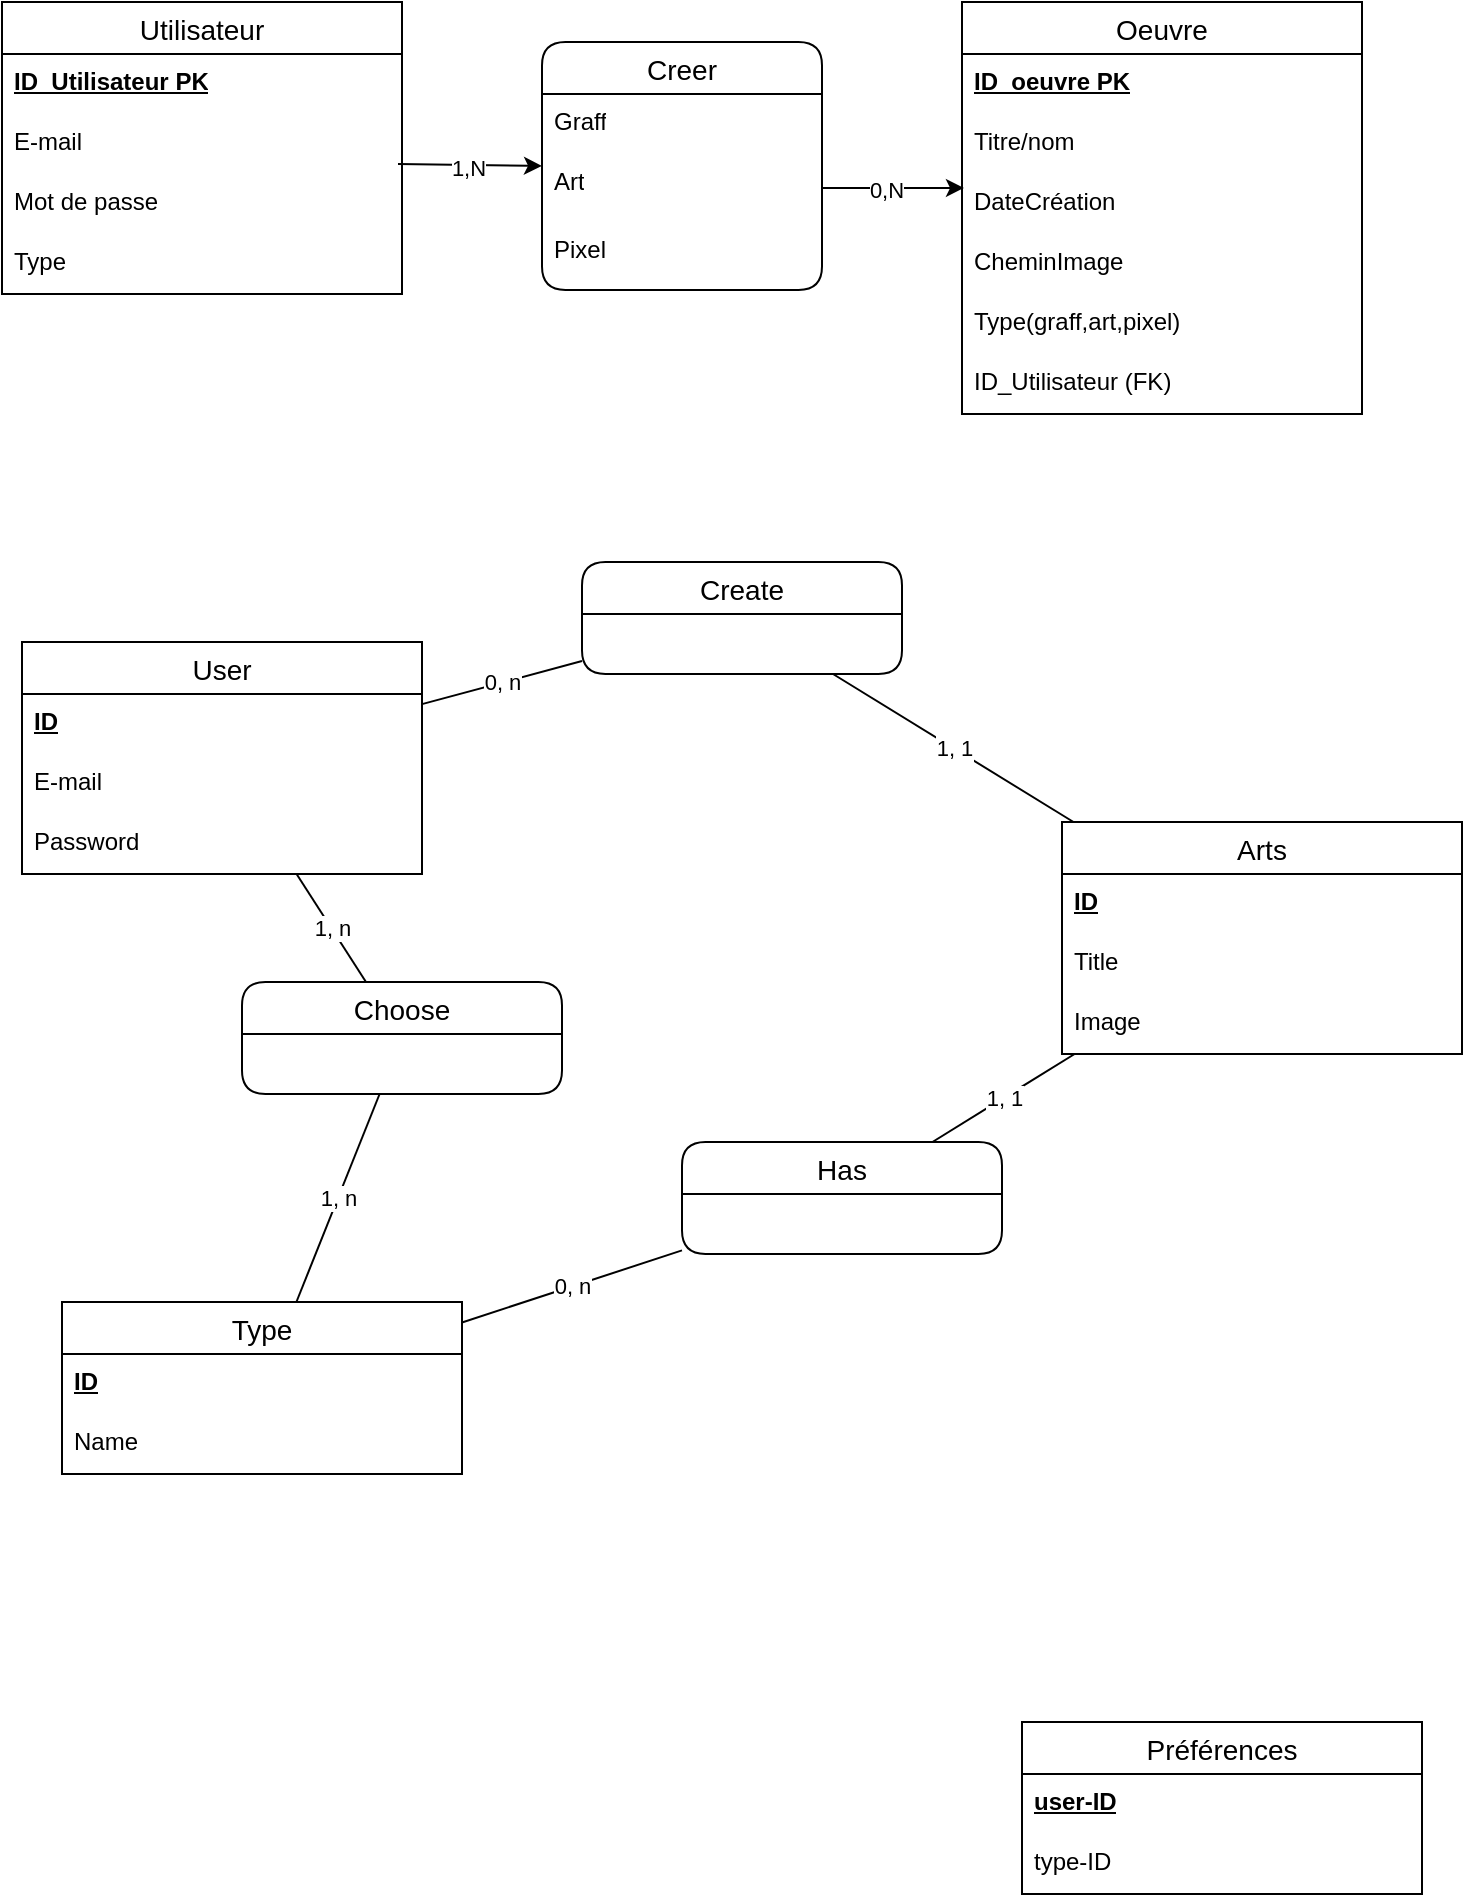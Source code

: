 <mxfile version="21.6.9" type="google">
  <diagram name="Page-1" id="vK4aToeHueu7soDHydmo">
    <mxGraphModel dx="880" dy="446" grid="1" gridSize="10" guides="1" tooltips="1" connect="1" arrows="1" fold="1" page="1" pageScale="1" pageWidth="827" pageHeight="1169" math="0" shadow="0">
      <root>
        <mxCell id="0" />
        <mxCell id="1" parent="0" />
        <mxCell id="CGCOkZ0FMvzYY2Kh0x0B-1" value="Utilisateur" style="swimlane;fontStyle=0;childLayout=stackLayout;horizontal=1;startSize=26;horizontalStack=0;resizeParent=1;resizeParentMax=0;resizeLast=0;collapsible=1;marginBottom=0;align=center;fontSize=14;" vertex="1" parent="1">
          <mxGeometry x="50" y="280" width="200" height="146" as="geometry" />
        </mxCell>
        <mxCell id="CGCOkZ0FMvzYY2Kh0x0B-2" value="&lt;u style=&quot;border-color: var(--border-color);&quot;&gt;&lt;b style=&quot;border-color: var(--border-color);&quot;&gt;ID_Utilisateur PK&lt;/b&gt;&lt;/u&gt;" style="text;strokeColor=none;fillColor=none;spacingLeft=4;spacingRight=4;overflow=hidden;rotatable=0;points=[[0,0.5],[1,0.5]];portConstraint=eastwest;fontSize=12;whiteSpace=wrap;html=1;" vertex="1" parent="CGCOkZ0FMvzYY2Kh0x0B-1">
          <mxGeometry y="26" width="200" height="30" as="geometry" />
        </mxCell>
        <mxCell id="CGCOkZ0FMvzYY2Kh0x0B-4" value="E-mail" style="text;strokeColor=none;fillColor=none;spacingLeft=4;spacingRight=4;overflow=hidden;rotatable=0;points=[[0,0.5],[1,0.5]];portConstraint=eastwest;fontSize=12;whiteSpace=wrap;html=1;" vertex="1" parent="CGCOkZ0FMvzYY2Kh0x0B-1">
          <mxGeometry y="56" width="200" height="30" as="geometry" />
        </mxCell>
        <mxCell id="CGCOkZ0FMvzYY2Kh0x0B-5" value="Mot de passe" style="text;strokeColor=none;fillColor=none;spacingLeft=4;spacingRight=4;overflow=hidden;rotatable=0;points=[[0,0.5],[1,0.5]];portConstraint=eastwest;fontSize=12;whiteSpace=wrap;html=1;" vertex="1" parent="CGCOkZ0FMvzYY2Kh0x0B-1">
          <mxGeometry y="86" width="200" height="30" as="geometry" />
        </mxCell>
        <mxCell id="CGCOkZ0FMvzYY2Kh0x0B-6" value="Type" style="text;strokeColor=none;fillColor=none;spacingLeft=4;spacingRight=4;overflow=hidden;rotatable=0;points=[[0,0.5],[1,0.5]];portConstraint=eastwest;fontSize=12;whiteSpace=wrap;html=1;" vertex="1" parent="CGCOkZ0FMvzYY2Kh0x0B-1">
          <mxGeometry y="116" width="200" height="30" as="geometry" />
        </mxCell>
        <mxCell id="CGCOkZ0FMvzYY2Kh0x0B-24" value="Oeuvre" style="swimlane;fontStyle=0;childLayout=stackLayout;horizontal=1;startSize=26;horizontalStack=0;resizeParent=1;resizeParentMax=0;resizeLast=0;collapsible=1;marginBottom=0;align=center;fontSize=14;" vertex="1" parent="1">
          <mxGeometry x="530" y="280" width="200" height="206" as="geometry" />
        </mxCell>
        <mxCell id="CGCOkZ0FMvzYY2Kh0x0B-25" value="&lt;u&gt;&lt;b&gt;ID_oeuvre PK&lt;/b&gt;&lt;/u&gt;" style="text;strokeColor=none;fillColor=none;spacingLeft=4;spacingRight=4;overflow=hidden;rotatable=0;points=[[0,0.5],[1,0.5]];portConstraint=eastwest;fontSize=12;whiteSpace=wrap;html=1;" vertex="1" parent="CGCOkZ0FMvzYY2Kh0x0B-24">
          <mxGeometry y="26" width="200" height="30" as="geometry" />
        </mxCell>
        <mxCell id="CGCOkZ0FMvzYY2Kh0x0B-26" value="Titre/nom" style="text;strokeColor=none;fillColor=none;spacingLeft=4;spacingRight=4;overflow=hidden;rotatable=0;points=[[0,0.5],[1,0.5]];portConstraint=eastwest;fontSize=12;whiteSpace=wrap;html=1;" vertex="1" parent="CGCOkZ0FMvzYY2Kh0x0B-24">
          <mxGeometry y="56" width="200" height="30" as="geometry" />
        </mxCell>
        <mxCell id="CGCOkZ0FMvzYY2Kh0x0B-27" value="DateCréation" style="text;strokeColor=none;fillColor=none;spacingLeft=4;spacingRight=4;overflow=hidden;rotatable=0;points=[[0,0.5],[1,0.5]];portConstraint=eastwest;fontSize=12;whiteSpace=wrap;html=1;" vertex="1" parent="CGCOkZ0FMvzYY2Kh0x0B-24">
          <mxGeometry y="86" width="200" height="30" as="geometry" />
        </mxCell>
        <mxCell id="CGCOkZ0FMvzYY2Kh0x0B-28" value="CheminImage" style="text;strokeColor=none;fillColor=none;spacingLeft=4;spacingRight=4;overflow=hidden;rotatable=0;points=[[0,0.5],[1,0.5]];portConstraint=eastwest;fontSize=12;whiteSpace=wrap;html=1;" vertex="1" parent="CGCOkZ0FMvzYY2Kh0x0B-24">
          <mxGeometry y="116" width="200" height="30" as="geometry" />
        </mxCell>
        <mxCell id="CGCOkZ0FMvzYY2Kh0x0B-29" value="Type(graff,art,pixel)" style="text;strokeColor=none;fillColor=none;spacingLeft=4;spacingRight=4;overflow=hidden;rotatable=0;points=[[0,0.5],[1,0.5]];portConstraint=eastwest;fontSize=12;whiteSpace=wrap;html=1;" vertex="1" parent="CGCOkZ0FMvzYY2Kh0x0B-24">
          <mxGeometry y="146" width="200" height="30" as="geometry" />
        </mxCell>
        <mxCell id="CGCOkZ0FMvzYY2Kh0x0B-30" value="ID_Utilisateur (FK)" style="text;strokeColor=none;fillColor=none;spacingLeft=4;spacingRight=4;overflow=hidden;rotatable=0;points=[[0,0.5],[1,0.5]];portConstraint=eastwest;fontSize=12;whiteSpace=wrap;html=1;" vertex="1" parent="CGCOkZ0FMvzYY2Kh0x0B-24">
          <mxGeometry y="176" width="200" height="30" as="geometry" />
        </mxCell>
        <mxCell id="CGCOkZ0FMvzYY2Kh0x0B-32" value="Creer" style="swimlane;fontStyle=0;childLayout=stackLayout;horizontal=1;startSize=26;horizontalStack=0;resizeParent=1;resizeParentMax=0;resizeLast=0;collapsible=1;marginBottom=0;align=center;fontSize=14;rounded=1;" vertex="1" parent="1">
          <mxGeometry x="320" y="300" width="140" height="124" as="geometry" />
        </mxCell>
        <mxCell id="CGCOkZ0FMvzYY2Kh0x0B-34" value="Graff" style="text;strokeColor=none;fillColor=none;spacingLeft=4;spacingRight=4;overflow=hidden;rotatable=0;points=[[0,0.5],[1,0.5]];portConstraint=eastwest;fontSize=12;whiteSpace=wrap;html=1;" vertex="1" parent="CGCOkZ0FMvzYY2Kh0x0B-32">
          <mxGeometry y="26" width="140" height="30" as="geometry" />
        </mxCell>
        <mxCell id="CGCOkZ0FMvzYY2Kh0x0B-35" value="Art&lt;br&gt;" style="text;strokeColor=none;fillColor=none;spacingLeft=4;spacingRight=4;overflow=hidden;rotatable=0;points=[[0,0.5],[1,0.5]];portConstraint=eastwest;fontSize=12;whiteSpace=wrap;html=1;" vertex="1" parent="CGCOkZ0FMvzYY2Kh0x0B-32">
          <mxGeometry y="56" width="140" height="34" as="geometry" />
        </mxCell>
        <mxCell id="CGCOkZ0FMvzYY2Kh0x0B-38" value="Pixel" style="text;strokeColor=none;fillColor=none;spacingLeft=4;spacingRight=4;overflow=hidden;rotatable=0;points=[[0,0.5],[1,0.5]];portConstraint=eastwest;fontSize=12;whiteSpace=wrap;html=1;" vertex="1" parent="CGCOkZ0FMvzYY2Kh0x0B-32">
          <mxGeometry y="90" width="140" height="34" as="geometry" />
        </mxCell>
        <mxCell id="CGCOkZ0FMvzYY2Kh0x0B-40" style="edgeStyle=orthogonalEdgeStyle;rounded=0;orthogonalLoop=1;jettySize=auto;html=1;exitX=0.99;exitY=0.833;exitDx=0;exitDy=0;exitPerimeter=0;" edge="1" parent="1" target="CGCOkZ0FMvzYY2Kh0x0B-32">
          <mxGeometry relative="1" as="geometry">
            <mxPoint x="248" y="360.99" as="sourcePoint" />
          </mxGeometry>
        </mxCell>
        <mxCell id="CGCOkZ0FMvzYY2Kh0x0B-43" value="1,N" style="edgeLabel;html=1;align=center;verticalAlign=middle;resizable=0;points=[];" vertex="1" connectable="0" parent="CGCOkZ0FMvzYY2Kh0x0B-40">
          <mxGeometry x="-0.041" y="-1" relative="1" as="geometry">
            <mxPoint as="offset" />
          </mxGeometry>
        </mxCell>
        <mxCell id="CGCOkZ0FMvzYY2Kh0x0B-42" value="" style="edgeStyle=orthogonalEdgeStyle;rounded=0;orthogonalLoop=1;jettySize=auto;html=1;entryX=0.005;entryY=0.233;entryDx=0;entryDy=0;entryPerimeter=0;" edge="1" parent="1" source="CGCOkZ0FMvzYY2Kh0x0B-35" target="CGCOkZ0FMvzYY2Kh0x0B-27">
          <mxGeometry relative="1" as="geometry" />
        </mxCell>
        <mxCell id="CGCOkZ0FMvzYY2Kh0x0B-44" value="0,N" style="edgeLabel;html=1;align=center;verticalAlign=middle;resizable=0;points=[];" vertex="1" connectable="0" parent="CGCOkZ0FMvzYY2Kh0x0B-42">
          <mxGeometry x="-0.099" y="-1" relative="1" as="geometry">
            <mxPoint as="offset" />
          </mxGeometry>
        </mxCell>
        <mxCell id="CGCOkZ0FMvzYY2Kh0x0B-45" value="User" style="swimlane;fontStyle=0;childLayout=stackLayout;horizontal=1;startSize=26;horizontalStack=0;resizeParent=1;resizeParentMax=0;resizeLast=0;collapsible=1;marginBottom=0;align=center;fontSize=14;" vertex="1" parent="1">
          <mxGeometry x="60" y="600" width="200" height="116" as="geometry" />
        </mxCell>
        <mxCell id="CGCOkZ0FMvzYY2Kh0x0B-46" value="&lt;u style=&quot;border-color: var(--border-color);&quot;&gt;&lt;b style=&quot;border-color: var(--border-color);&quot;&gt;ID&lt;/b&gt;&lt;/u&gt;" style="text;strokeColor=none;fillColor=none;spacingLeft=4;spacingRight=4;overflow=hidden;rotatable=0;points=[[0,0.5],[1,0.5]];portConstraint=eastwest;fontSize=12;whiteSpace=wrap;html=1;" vertex="1" parent="CGCOkZ0FMvzYY2Kh0x0B-45">
          <mxGeometry y="26" width="200" height="30" as="geometry" />
        </mxCell>
        <mxCell id="CGCOkZ0FMvzYY2Kh0x0B-47" value="E-mail" style="text;strokeColor=none;fillColor=none;spacingLeft=4;spacingRight=4;overflow=hidden;rotatable=0;points=[[0,0.5],[1,0.5]];portConstraint=eastwest;fontSize=12;whiteSpace=wrap;html=1;" vertex="1" parent="CGCOkZ0FMvzYY2Kh0x0B-45">
          <mxGeometry y="56" width="200" height="30" as="geometry" />
        </mxCell>
        <mxCell id="CGCOkZ0FMvzYY2Kh0x0B-48" value="Password" style="text;strokeColor=none;fillColor=none;spacingLeft=4;spacingRight=4;overflow=hidden;rotatable=0;points=[[0,0.5],[1,0.5]];portConstraint=eastwest;fontSize=12;whiteSpace=wrap;html=1;" vertex="1" parent="CGCOkZ0FMvzYY2Kh0x0B-45">
          <mxGeometry y="86" width="200" height="30" as="geometry" />
        </mxCell>
        <mxCell id="CGCOkZ0FMvzYY2Kh0x0B-50" value="Arts" style="swimlane;fontStyle=0;childLayout=stackLayout;horizontal=1;startSize=26;horizontalStack=0;resizeParent=1;resizeParentMax=0;resizeLast=0;collapsible=1;marginBottom=0;align=center;fontSize=14;" vertex="1" parent="1">
          <mxGeometry x="580" y="690" width="200" height="116" as="geometry" />
        </mxCell>
        <mxCell id="CGCOkZ0FMvzYY2Kh0x0B-52" value="ID" style="text;strokeColor=none;fillColor=none;spacingLeft=4;spacingRight=4;overflow=hidden;rotatable=0;points=[[0,0.5],[1,0.5]];portConstraint=eastwest;fontSize=12;whiteSpace=wrap;html=1;fontStyle=5" vertex="1" parent="CGCOkZ0FMvzYY2Kh0x0B-50">
          <mxGeometry y="26" width="200" height="30" as="geometry" />
        </mxCell>
        <mxCell id="CGCOkZ0FMvzYY2Kh0x0B-53" value="Title" style="text;strokeColor=none;fillColor=none;spacingLeft=4;spacingRight=4;overflow=hidden;rotatable=0;points=[[0,0.5],[1,0.5]];portConstraint=eastwest;fontSize=12;whiteSpace=wrap;html=1;" vertex="1" parent="CGCOkZ0FMvzYY2Kh0x0B-50">
          <mxGeometry y="56" width="200" height="30" as="geometry" />
        </mxCell>
        <mxCell id="CGCOkZ0FMvzYY2Kh0x0B-54" value="Image" style="text;strokeColor=none;fillColor=none;spacingLeft=4;spacingRight=4;overflow=hidden;rotatable=0;points=[[0,0.5],[1,0.5]];portConstraint=eastwest;fontSize=12;whiteSpace=wrap;html=1;" vertex="1" parent="CGCOkZ0FMvzYY2Kh0x0B-50">
          <mxGeometry y="86" width="200" height="30" as="geometry" />
        </mxCell>
        <mxCell id="CGCOkZ0FMvzYY2Kh0x0B-56" value="Type" style="swimlane;fontStyle=0;childLayout=stackLayout;horizontal=1;startSize=26;horizontalStack=0;resizeParent=1;resizeParentMax=0;resizeLast=0;collapsible=1;marginBottom=0;align=center;fontSize=14;" vertex="1" parent="1">
          <mxGeometry x="80" y="930" width="200" height="86" as="geometry" />
        </mxCell>
        <mxCell id="CGCOkZ0FMvzYY2Kh0x0B-57" value="&lt;u style=&quot;border-color: var(--border-color);&quot;&gt;&lt;b style=&quot;border-color: var(--border-color);&quot;&gt;ID&lt;/b&gt;&lt;/u&gt;" style="text;strokeColor=none;fillColor=none;spacingLeft=4;spacingRight=4;overflow=hidden;rotatable=0;points=[[0,0.5],[1,0.5]];portConstraint=eastwest;fontSize=12;whiteSpace=wrap;html=1;" vertex="1" parent="CGCOkZ0FMvzYY2Kh0x0B-56">
          <mxGeometry y="26" width="200" height="30" as="geometry" />
        </mxCell>
        <mxCell id="CGCOkZ0FMvzYY2Kh0x0B-59" value="Name" style="text;strokeColor=none;fillColor=none;spacingLeft=4;spacingRight=4;overflow=hidden;rotatable=0;points=[[0,0.5],[1,0.5]];portConstraint=eastwest;fontSize=12;whiteSpace=wrap;html=1;" vertex="1" parent="CGCOkZ0FMvzYY2Kh0x0B-56">
          <mxGeometry y="56" width="200" height="30" as="geometry" />
        </mxCell>
        <mxCell id="CGCOkZ0FMvzYY2Kh0x0B-62" value="0, n" style="endArrow=none;html=1;rounded=0;" edge="1" parent="1" source="CGCOkZ0FMvzYY2Kh0x0B-45" target="CGCOkZ0FMvzYY2Kh0x0B-69">
          <mxGeometry relative="1" as="geometry">
            <mxPoint x="280" y="740" as="sourcePoint" />
            <mxPoint x="440" y="740" as="targetPoint" />
          </mxGeometry>
        </mxCell>
        <mxCell id="CGCOkZ0FMvzYY2Kh0x0B-65" value="Préférences" style="swimlane;fontStyle=0;childLayout=stackLayout;horizontal=1;startSize=26;horizontalStack=0;resizeParent=1;resizeParentMax=0;resizeLast=0;collapsible=1;marginBottom=0;align=center;fontSize=14;" vertex="1" parent="1">
          <mxGeometry x="560" y="1140" width="200" height="86" as="geometry" />
        </mxCell>
        <mxCell id="CGCOkZ0FMvzYY2Kh0x0B-66" value="&lt;u style=&quot;border-color: var(--border-color);&quot;&gt;&lt;b style=&quot;border-color: var(--border-color);&quot;&gt;user-ID&lt;/b&gt;&lt;/u&gt;" style="text;strokeColor=none;fillColor=none;spacingLeft=4;spacingRight=4;overflow=hidden;rotatable=0;points=[[0,0.5],[1,0.5]];portConstraint=eastwest;fontSize=12;whiteSpace=wrap;html=1;" vertex="1" parent="CGCOkZ0FMvzYY2Kh0x0B-65">
          <mxGeometry y="26" width="200" height="30" as="geometry" />
        </mxCell>
        <mxCell id="CGCOkZ0FMvzYY2Kh0x0B-67" value="type-ID" style="text;strokeColor=none;fillColor=none;spacingLeft=4;spacingRight=4;overflow=hidden;rotatable=0;points=[[0,0.5],[1,0.5]];portConstraint=eastwest;fontSize=12;whiteSpace=wrap;html=1;" vertex="1" parent="CGCOkZ0FMvzYY2Kh0x0B-65">
          <mxGeometry y="56" width="200" height="30" as="geometry" />
        </mxCell>
        <mxCell id="CGCOkZ0FMvzYY2Kh0x0B-69" value="Create" style="swimlane;fontStyle=0;childLayout=stackLayout;horizontal=1;startSize=26;horizontalStack=0;resizeParent=1;resizeParentMax=0;resizeLast=0;collapsible=1;marginBottom=0;align=center;fontSize=14;rounded=1;" vertex="1" parent="1">
          <mxGeometry x="340" y="560" width="160" height="56" as="geometry" />
        </mxCell>
        <mxCell id="CGCOkZ0FMvzYY2Kh0x0B-75" value="Has" style="swimlane;fontStyle=0;childLayout=stackLayout;horizontal=1;startSize=26;horizontalStack=0;resizeParent=1;resizeParentMax=0;resizeLast=0;collapsible=1;marginBottom=0;align=center;fontSize=14;rounded=1;" vertex="1" parent="1">
          <mxGeometry x="390" y="850" width="160" height="56" as="geometry" />
        </mxCell>
        <mxCell id="CGCOkZ0FMvzYY2Kh0x0B-79" value="0, n" style="endArrow=none;html=1;rounded=0;" edge="1" parent="1" source="CGCOkZ0FMvzYY2Kh0x0B-56" target="CGCOkZ0FMvzYY2Kh0x0B-75">
          <mxGeometry relative="1" as="geometry">
            <mxPoint x="280" y="730" as="sourcePoint" />
            <mxPoint x="440" y="730" as="targetPoint" />
          </mxGeometry>
        </mxCell>
        <mxCell id="CGCOkZ0FMvzYY2Kh0x0B-80" value="1, 1" style="endArrow=none;html=1;rounded=0;" edge="1" parent="1" source="CGCOkZ0FMvzYY2Kh0x0B-75" target="CGCOkZ0FMvzYY2Kh0x0B-50">
          <mxGeometry relative="1" as="geometry">
            <mxPoint x="280" y="730" as="sourcePoint" />
            <mxPoint x="440" y="730" as="targetPoint" />
          </mxGeometry>
        </mxCell>
        <mxCell id="CGCOkZ0FMvzYY2Kh0x0B-73" value="1, 1" style="endArrow=none;html=1;rounded=0;" edge="1" parent="1" source="CGCOkZ0FMvzYY2Kh0x0B-69" target="CGCOkZ0FMvzYY2Kh0x0B-50">
          <mxGeometry relative="1" as="geometry">
            <mxPoint x="430" y="700" as="sourcePoint" />
            <mxPoint x="590" y="700" as="targetPoint" />
          </mxGeometry>
        </mxCell>
        <mxCell id="CGCOkZ0FMvzYY2Kh0x0B-81" value="Choose" style="swimlane;fontStyle=0;childLayout=stackLayout;horizontal=1;startSize=26;horizontalStack=0;resizeParent=1;resizeParentMax=0;resizeLast=0;collapsible=1;marginBottom=0;align=center;fontSize=14;rounded=1;" vertex="1" parent="1">
          <mxGeometry x="170" y="770" width="160" height="56" as="geometry" />
        </mxCell>
        <mxCell id="CGCOkZ0FMvzYY2Kh0x0B-82" value="1, n" style="endArrow=none;html=1;rounded=0;" edge="1" parent="1" source="CGCOkZ0FMvzYY2Kh0x0B-81" target="CGCOkZ0FMvzYY2Kh0x0B-45">
          <mxGeometry relative="1" as="geometry">
            <mxPoint x="280" y="830" as="sourcePoint" />
            <mxPoint x="440" y="830" as="targetPoint" />
          </mxGeometry>
        </mxCell>
        <mxCell id="CGCOkZ0FMvzYY2Kh0x0B-83" value="1, n" style="endArrow=none;html=1;rounded=0;" edge="1" parent="1" source="CGCOkZ0FMvzYY2Kh0x0B-81" target="CGCOkZ0FMvzYY2Kh0x0B-56">
          <mxGeometry relative="1" as="geometry">
            <mxPoint x="280" y="830" as="sourcePoint" />
            <mxPoint x="440" y="830" as="targetPoint" />
          </mxGeometry>
        </mxCell>
      </root>
    </mxGraphModel>
  </diagram>
</mxfile>
